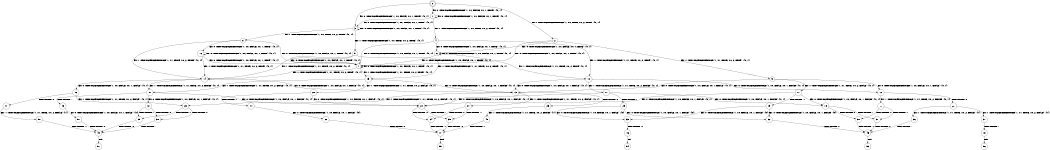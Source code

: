 digraph BCG {
size = "7, 10.5";
center = TRUE;
node [shape = circle];
0 [peripheries = 2];
0 -> 1 [label = "EX !0 !ATOMIC_EXCH_BRANCH (1, +0, FALSE, +0, 1, TRUE) !{0, 1}"];
0 -> 2 [label = "EX !1 !ATOMIC_EXCH_BRANCH (1, +0, TRUE, +0, 2, TRUE) !{0, 1}"];
0 -> 3 [label = "EX !0 !ATOMIC_EXCH_BRANCH (1, +0, FALSE, +0, 1, TRUE) !{0, 1}"];
1 -> 1 [label = "EX !0 !ATOMIC_EXCH_BRANCH (1, +0, FALSE, +0, 1, TRUE) !{0, 1}"];
1 -> 4 [label = "EX !1 !ATOMIC_EXCH_BRANCH (1, +0, TRUE, +0, 2, TRUE) !{0, 1}"];
1 -> 3 [label = "EX !0 !ATOMIC_EXCH_BRANCH (1, +0, FALSE, +0, 1, TRUE) !{0, 1}"];
2 -> 5 [label = "EX !1 !ATOMIC_EXCH_BRANCH (1, +1, TRUE, +0, 2, TRUE) !{0, 1}"];
2 -> 6 [label = "EX !0 !ATOMIC_EXCH_BRANCH (1, +0, FALSE, +0, 1, TRUE) !{0, 1}"];
2 -> 7 [label = "EX !0 !ATOMIC_EXCH_BRANCH (1, +0, FALSE, +0, 1, TRUE) !{0, 1}"];
3 -> 8 [label = "EX !1 !ATOMIC_EXCH_BRANCH (1, +0, TRUE, +0, 2, TRUE) !{0, 1}"];
3 -> 3 [label = "EX !0 !ATOMIC_EXCH_BRANCH (1, +0, FALSE, +0, 1, TRUE) !{0, 1}"];
3 -> 9 [label = "EX !1 !ATOMIC_EXCH_BRANCH (1, +0, TRUE, +0, 2, TRUE) !{0, 1}"];
4 -> 6 [label = "EX !0 !ATOMIC_EXCH_BRANCH (1, +0, FALSE, +0, 1, TRUE) !{0, 1}"];
4 -> 10 [label = "EX !1 !ATOMIC_EXCH_BRANCH (1, +1, TRUE, +0, 2, TRUE) !{0, 1}"];
4 -> 7 [label = "EX !0 !ATOMIC_EXCH_BRANCH (1, +0, FALSE, +0, 1, TRUE) !{0, 1}"];
5 -> 11 [label = "EX !1 !ATOMIC_EXCH_BRANCH (1, +1, TRUE, +0, 2, FALSE) !{0, 1}"];
5 -> 12 [label = "EX !0 !ATOMIC_EXCH_BRANCH (1, +0, FALSE, +0, 1, FALSE) !{0, 1}"];
5 -> 13 [label = "EX !0 !ATOMIC_EXCH_BRANCH (1, +0, FALSE, +0, 1, FALSE) !{0, 1}"];
6 -> 6 [label = "EX !0 !ATOMIC_EXCH_BRANCH (1, +0, FALSE, +0, 1, TRUE) !{0, 1}"];
6 -> 10 [label = "EX !1 !ATOMIC_EXCH_BRANCH (1, +1, TRUE, +0, 2, TRUE) !{0, 1}"];
6 -> 7 [label = "EX !0 !ATOMIC_EXCH_BRANCH (1, +0, FALSE, +0, 1, TRUE) !{0, 1}"];
7 -> 14 [label = "EX !1 !ATOMIC_EXCH_BRANCH (1, +1, TRUE, +0, 2, TRUE) !{0, 1}"];
7 -> 7 [label = "EX !0 !ATOMIC_EXCH_BRANCH (1, +0, FALSE, +0, 1, TRUE) !{0, 1}"];
7 -> 15 [label = "EX !1 !ATOMIC_EXCH_BRANCH (1, +1, TRUE, +0, 2, TRUE) !{0, 1}"];
8 -> 16 [label = "EX !0 !ATOMIC_EXCH_BRANCH (1, +0, FALSE, +0, 1, TRUE) !{0, 1}"];
8 -> 14 [label = "EX !1 !ATOMIC_EXCH_BRANCH (1, +1, TRUE, +0, 2, TRUE) !{0, 1}"];
8 -> 7 [label = "EX !0 !ATOMIC_EXCH_BRANCH (1, +0, FALSE, +0, 1, TRUE) !{0, 1}"];
9 -> 14 [label = "EX !1 !ATOMIC_EXCH_BRANCH (1, +1, TRUE, +0, 2, TRUE) !{0, 1}"];
9 -> 7 [label = "EX !0 !ATOMIC_EXCH_BRANCH (1, +0, FALSE, +0, 1, TRUE) !{0, 1}"];
9 -> 15 [label = "EX !1 !ATOMIC_EXCH_BRANCH (1, +1, TRUE, +0, 2, TRUE) !{0, 1}"];
10 -> 12 [label = "EX !0 !ATOMIC_EXCH_BRANCH (1, +0, FALSE, +0, 1, FALSE) !{0, 1}"];
10 -> 17 [label = "EX !1 !ATOMIC_EXCH_BRANCH (1, +1, TRUE, +0, 2, FALSE) !{0, 1}"];
10 -> 13 [label = "EX !0 !ATOMIC_EXCH_BRANCH (1, +0, FALSE, +0, 1, FALSE) !{0, 1}"];
11 -> 18 [label = "EX !0 !ATOMIC_EXCH_BRANCH (1, +0, FALSE, +0, 1, FALSE) !{0, 1}"];
11 -> 19 [label = "TERMINATE !1"];
11 -> 20 [label = "EX !0 !ATOMIC_EXCH_BRANCH (1, +0, FALSE, +0, 1, FALSE) !{0, 1}"];
12 -> 21 [label = "EX !1 !ATOMIC_EXCH_BRANCH (1, +1, TRUE, +0, 2, FALSE) !{0, 1}"];
12 -> 22 [label = "TERMINATE !0"];
13 -> 23 [label = "EX !1 !ATOMIC_EXCH_BRANCH (1, +1, TRUE, +0, 2, FALSE) !{0, 1}"];
13 -> 24 [label = "EX !1 !ATOMIC_EXCH_BRANCH (1, +1, TRUE, +0, 2, FALSE) !{0, 1}"];
13 -> 25 [label = "TERMINATE !0"];
14 -> 26 [label = "EX !0 !ATOMIC_EXCH_BRANCH (1, +0, FALSE, +0, 1, FALSE) !{0, 1}"];
14 -> 27 [label = "EX !1 !ATOMIC_EXCH_BRANCH (1, +1, TRUE, +0, 2, FALSE) !{0, 1}"];
14 -> 13 [label = "EX !0 !ATOMIC_EXCH_BRANCH (1, +0, FALSE, +0, 1, FALSE) !{0, 1}"];
15 -> 27 [label = "EX !1 !ATOMIC_EXCH_BRANCH (1, +1, TRUE, +0, 2, FALSE) !{0, 1}"];
15 -> 13 [label = "EX !0 !ATOMIC_EXCH_BRANCH (1, +0, FALSE, +0, 1, FALSE) !{0, 1}"];
15 -> 28 [label = "EX !1 !ATOMIC_EXCH_BRANCH (1, +1, TRUE, +0, 2, FALSE) !{0, 1}"];
16 -> 16 [label = "EX !0 !ATOMIC_EXCH_BRANCH (1, +0, FALSE, +0, 1, TRUE) !{0, 1}"];
16 -> 14 [label = "EX !1 !ATOMIC_EXCH_BRANCH (1, +1, TRUE, +0, 2, TRUE) !{0, 1}"];
16 -> 7 [label = "EX !0 !ATOMIC_EXCH_BRANCH (1, +0, FALSE, +0, 1, TRUE) !{0, 1}"];
17 -> 18 [label = "EX !0 !ATOMIC_EXCH_BRANCH (1, +0, FALSE, +0, 1, FALSE) !{0, 1}"];
17 -> 29 [label = "TERMINATE !1"];
17 -> 20 [label = "EX !0 !ATOMIC_EXCH_BRANCH (1, +0, FALSE, +0, 1, FALSE) !{0, 1}"];
18 -> 30 [label = "TERMINATE !0"];
18 -> 31 [label = "TERMINATE !1"];
19 -> 32 [label = "EX !0 !ATOMIC_EXCH_BRANCH (1, +0, FALSE, +0, 1, FALSE) !{0}"];
19 -> 33 [label = "EX !0 !ATOMIC_EXCH_BRANCH (1, +0, FALSE, +0, 1, FALSE) !{0}"];
20 -> 34 [label = "TERMINATE !0"];
20 -> 35 [label = "TERMINATE !1"];
21 -> 30 [label = "TERMINATE !0"];
21 -> 31 [label = "TERMINATE !1"];
22 -> 36 [label = "EX !1 !ATOMIC_EXCH_BRANCH (1, +1, TRUE, +0, 2, FALSE) !{1}"];
22 -> 37 [label = "EX !1 !ATOMIC_EXCH_BRANCH (1, +1, TRUE, +0, 2, FALSE) !{1}"];
23 -> 38 [label = "TERMINATE !0"];
23 -> 39 [label = "TERMINATE !1"];
24 -> 34 [label = "TERMINATE !0"];
24 -> 35 [label = "TERMINATE !1"];
25 -> 40 [label = "EX !1 !ATOMIC_EXCH_BRANCH (1, +1, TRUE, +0, 2, FALSE) !{1}"];
26 -> 23 [label = "EX !1 !ATOMIC_EXCH_BRANCH (1, +1, TRUE, +0, 2, FALSE) !{0, 1}"];
26 -> 41 [label = "TERMINATE !0"];
27 -> 42 [label = "EX !0 !ATOMIC_EXCH_BRANCH (1, +0, FALSE, +0, 1, FALSE) !{0, 1}"];
27 -> 43 [label = "TERMINATE !1"];
27 -> 20 [label = "EX !0 !ATOMIC_EXCH_BRANCH (1, +0, FALSE, +0, 1, FALSE) !{0, 1}"];
28 -> 20 [label = "EX !0 !ATOMIC_EXCH_BRANCH (1, +0, FALSE, +0, 1, FALSE) !{0, 1}"];
28 -> 44 [label = "TERMINATE !1"];
29 -> 32 [label = "EX !0 !ATOMIC_EXCH_BRANCH (1, +0, FALSE, +0, 1, FALSE) !{0}"];
29 -> 33 [label = "EX !0 !ATOMIC_EXCH_BRANCH (1, +0, FALSE, +0, 1, FALSE) !{0}"];
30 -> 45 [label = "TERMINATE !1"];
31 -> 45 [label = "TERMINATE !0"];
32 -> 45 [label = "TERMINATE !0"];
33 -> 46 [label = "TERMINATE !0"];
34 -> 47 [label = "TERMINATE !1"];
35 -> 47 [label = "TERMINATE !0"];
36 -> 45 [label = "TERMINATE !1"];
37 -> 48 [label = "TERMINATE !1"];
38 -> 49 [label = "TERMINATE !1"];
39 -> 49 [label = "TERMINATE !0"];
40 -> 47 [label = "TERMINATE !1"];
41 -> 50 [label = "EX !1 !ATOMIC_EXCH_BRANCH (1, +1, TRUE, +0, 2, FALSE) !{1}"];
42 -> 38 [label = "TERMINATE !0"];
42 -> 39 [label = "TERMINATE !1"];
43 -> 51 [label = "EX !0 !ATOMIC_EXCH_BRANCH (1, +0, FALSE, +0, 1, FALSE) !{0}"];
44 -> 52 [label = "EX !0 !ATOMIC_EXCH_BRANCH (1, +0, FALSE, +0, 1, FALSE) !{0}"];
45 -> 53 [label = "exit"];
46 -> 54 [label = "exit"];
47 -> 55 [label = "exit"];
48 -> 56 [label = "exit"];
49 -> 57 [label = "exit"];
50 -> 49 [label = "TERMINATE !1"];
51 -> 49 [label = "TERMINATE !0"];
52 -> 47 [label = "TERMINATE !0"];
}
